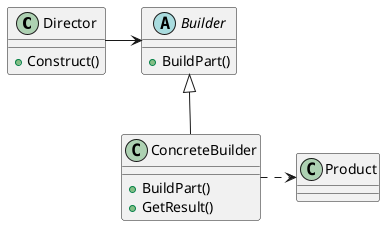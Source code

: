@startuml
class Director
together {
  abstract class Builder
  class ConcreteBuilder
  class Product
}

Director -right-> Builder
Builder <|-- ConcreteBuilder
ConcreteBuilder .right.> Product

class Director {
  +Construct()
}
abstract class Builder {
  +BuildPart()
}
class ConcreteBuilder {
  +BuildPart()
  +GetResult()
}
@enduml

